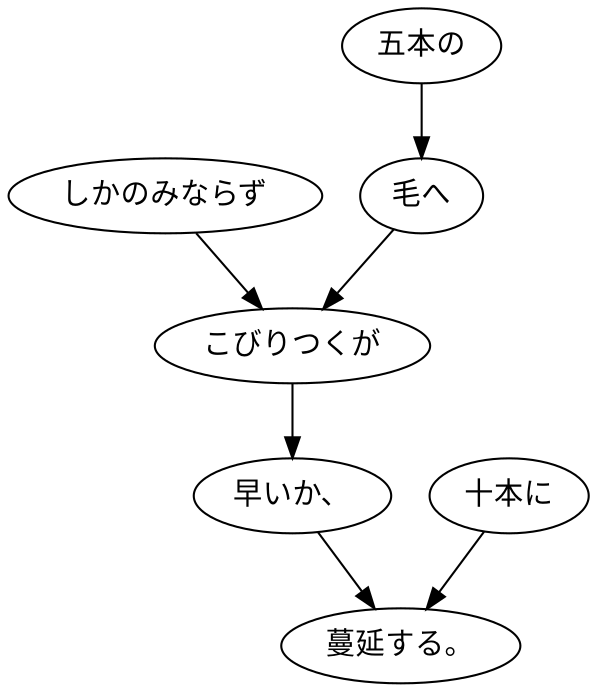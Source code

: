 digraph graph4198 {
	node0 [label="しかのみならず"];
	node1 [label="五本の"];
	node2 [label="毛へ"];
	node3 [label="こびりつくが"];
	node4 [label="早いか、"];
	node5 [label="十本に"];
	node6 [label="蔓延する。"];
	node0 -> node3;
	node1 -> node2;
	node2 -> node3;
	node3 -> node4;
	node4 -> node6;
	node5 -> node6;
}
